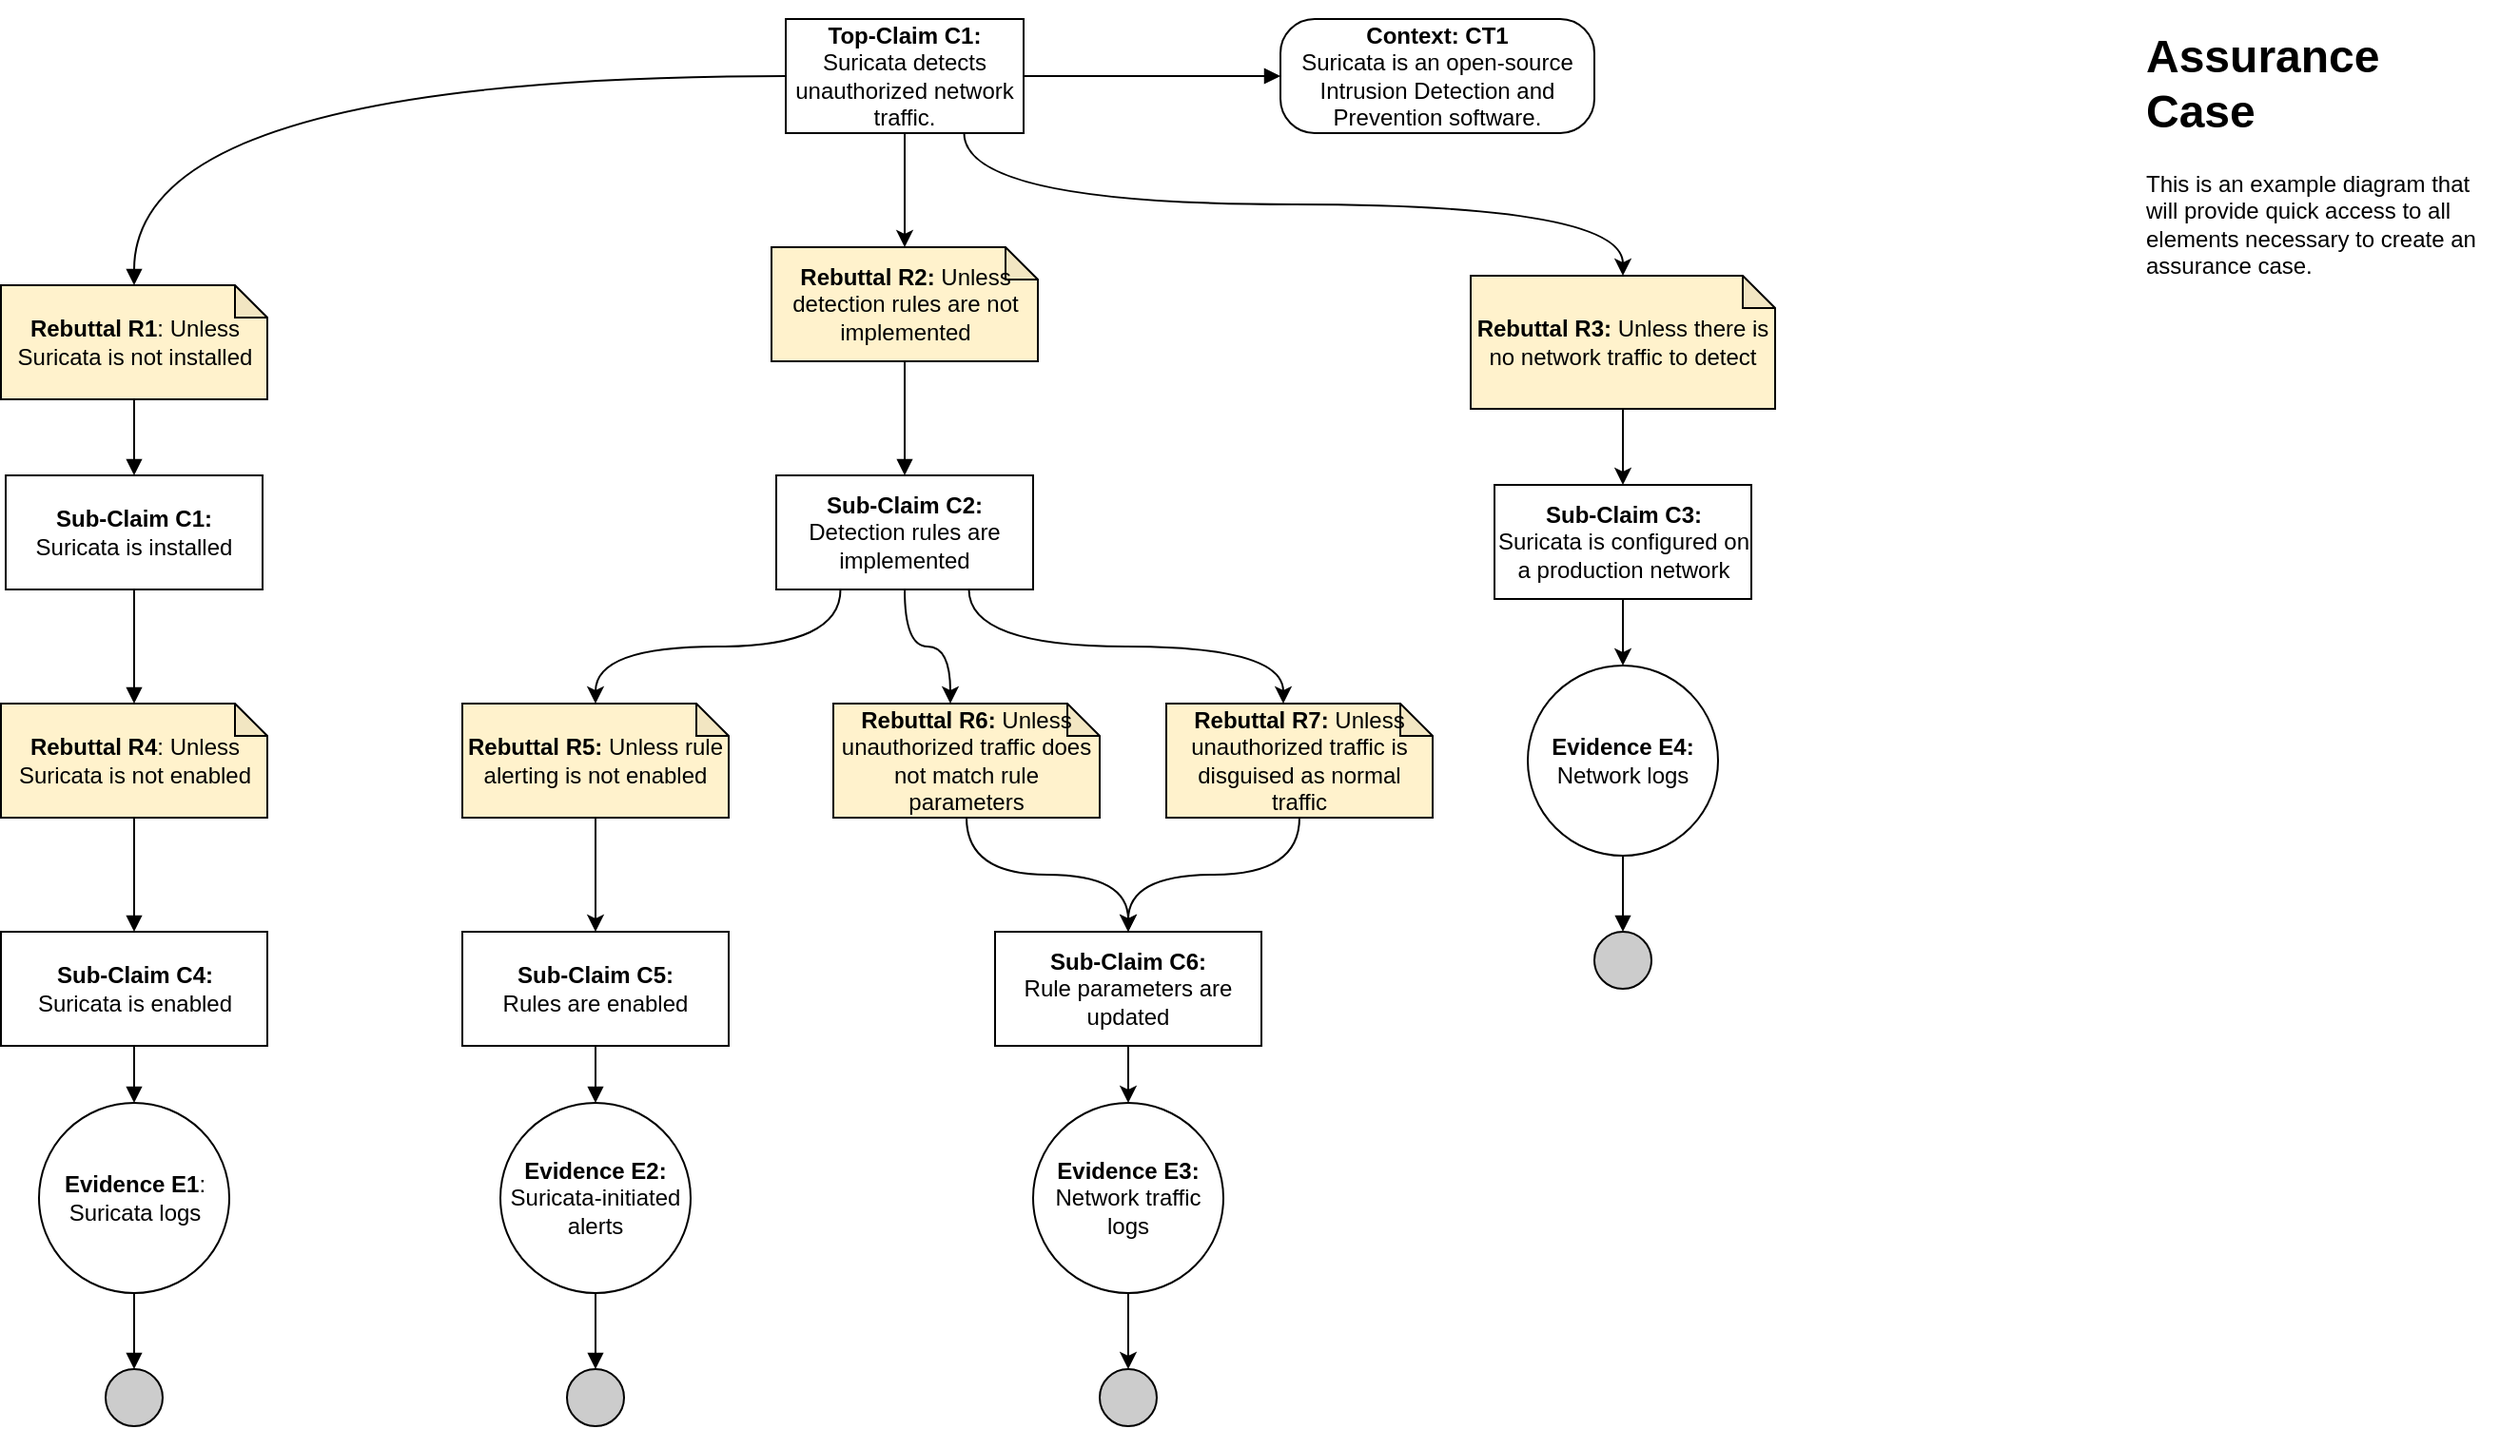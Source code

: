 <mxfile version="24.7.17">
  <diagram id="2RAkf9iS2bYrb-5zrusB" name="Page-1">
    <mxGraphModel dx="1960" dy="868" grid="1" gridSize="10" guides="1" tooltips="1" connect="1" arrows="1" fold="1" page="1" pageScale="1" pageWidth="850" pageHeight="1100" math="0" shadow="0">
      <root>
        <mxCell id="0" />
        <mxCell id="1" parent="0" />
        <mxCell id="EpLoNu7SxfJ4iQwhgqlz-1" value="&lt;h1&gt;Assurance Case&lt;/h1&gt;&lt;p&gt;This is an example diagram that will provide quick access to all elements necessary to create an assurance case.&lt;/p&gt;" style="text;html=1;strokeColor=none;fillColor=none;spacing=5;spacingTop=-20;whiteSpace=wrap;overflow=hidden;rounded=0;" parent="1" vertex="1">
          <mxGeometry x="1290" y="10" width="190" height="150" as="geometry" />
        </mxCell>
        <mxCell id="EpLoNu7SxfJ4iQwhgqlz-4" style="edgeStyle=orthogonalEdgeStyle;rounded=0;orthogonalLoop=1;jettySize=auto;html=1;exitX=1;exitY=0.5;exitDx=0;exitDy=0;entryX=0;entryY=0.5;entryDx=0;entryDy=0;endArrow=block;endFill=1;" parent="1" source="EpLoNu7SxfJ4iQwhgqlz-2" target="EpLoNu7SxfJ4iQwhgqlz-3" edge="1">
          <mxGeometry relative="1" as="geometry" />
        </mxCell>
        <mxCell id="EpLoNu7SxfJ4iQwhgqlz-6" value="" style="edgeStyle=orthogonalEdgeStyle;rounded=0;orthogonalLoop=1;jettySize=auto;html=1;endArrow=block;endFill=1;curved=1;" parent="1" source="EpLoNu7SxfJ4iQwhgqlz-2" target="EpLoNu7SxfJ4iQwhgqlz-5" edge="1">
          <mxGeometry relative="1" as="geometry" />
        </mxCell>
        <mxCell id="iLJ3KfVniBHEaj_rWOB3-5" style="edgeStyle=orthogonalEdgeStyle;rounded=0;orthogonalLoop=1;jettySize=auto;html=1;curved=1;exitX=0.5;exitY=1;exitDx=0;exitDy=0;" edge="1" parent="1" source="EpLoNu7SxfJ4iQwhgqlz-2" target="iLJ3KfVniBHEaj_rWOB3-1">
          <mxGeometry relative="1" as="geometry">
            <mxPoint x="430" y="90" as="sourcePoint" />
          </mxGeometry>
        </mxCell>
        <mxCell id="EpLoNu7SxfJ4iQwhgqlz-2" value="&lt;b&gt;Top-Claim C1:&lt;br&gt;&lt;/b&gt;Suricata detects unauthorized network traffic." style="rounded=0;whiteSpace=wrap;html=1;" parent="1" vertex="1">
          <mxGeometry x="580" y="10" width="125" height="60" as="geometry" />
        </mxCell>
        <mxCell id="EpLoNu7SxfJ4iQwhgqlz-3" value="&lt;b&gt;Context: CT1&lt;/b&gt;&lt;br&gt;Suricata is an open-source Intrusion Detection and Prevention software." style="rounded=1;whiteSpace=wrap;html=1;arcSize=30;" parent="1" vertex="1">
          <mxGeometry x="840" y="10" width="165" height="60" as="geometry" />
        </mxCell>
        <mxCell id="EpLoNu7SxfJ4iQwhgqlz-9" style="edgeStyle=orthogonalEdgeStyle;curved=1;rounded=0;orthogonalLoop=1;jettySize=auto;html=1;endArrow=block;endFill=1;" parent="1" source="EpLoNu7SxfJ4iQwhgqlz-5" target="EpLoNu7SxfJ4iQwhgqlz-8" edge="1">
          <mxGeometry relative="1" as="geometry" />
        </mxCell>
        <mxCell id="EpLoNu7SxfJ4iQwhgqlz-5" value="&lt;b&gt;Rebuttal R1&lt;/b&gt;: Unless Suricata is not installed" style="shape=note;whiteSpace=wrap;html=1;backgroundOutline=1;darkOpacity=0.05;size=17;fillColor=#FFF2CC;" parent="1" vertex="1">
          <mxGeometry x="167.5" y="150" width="140" height="60" as="geometry" />
        </mxCell>
        <mxCell id="EpLoNu7SxfJ4iQwhgqlz-12" style="edgeStyle=orthogonalEdgeStyle;curved=1;rounded=0;orthogonalLoop=1;jettySize=auto;html=1;exitX=0.5;exitY=1;exitDx=0;exitDy=0;entryX=0.5;entryY=0;entryDx=0;entryDy=0;entryPerimeter=0;endArrow=block;endFill=1;" parent="1" source="EpLoNu7SxfJ4iQwhgqlz-8" target="EpLoNu7SxfJ4iQwhgqlz-10" edge="1">
          <mxGeometry relative="1" as="geometry" />
        </mxCell>
        <mxCell id="EpLoNu7SxfJ4iQwhgqlz-8" value="&lt;b&gt;Sub-Claim C1:&lt;br&gt;&lt;/b&gt;Suricata is installed" style="rounded=0;whiteSpace=wrap;html=1;" parent="1" vertex="1">
          <mxGeometry x="170" y="250" width="135" height="60" as="geometry" />
        </mxCell>
        <mxCell id="EpLoNu7SxfJ4iQwhgqlz-16" style="edgeStyle=orthogonalEdgeStyle;curved=1;rounded=0;orthogonalLoop=1;jettySize=auto;html=1;exitX=0.5;exitY=1;exitDx=0;exitDy=0;exitPerimeter=0;entryX=0.5;entryY=0;entryDx=0;entryDy=0;endArrow=block;endFill=1;" parent="1" source="EpLoNu7SxfJ4iQwhgqlz-10" target="EpLoNu7SxfJ4iQwhgqlz-14" edge="1">
          <mxGeometry relative="1" as="geometry" />
        </mxCell>
        <mxCell id="EpLoNu7SxfJ4iQwhgqlz-10" value="&lt;b&gt;Rebuttal R4&lt;/b&gt;: Unless Suricata is not enabled" style="shape=note;whiteSpace=wrap;html=1;backgroundOutline=1;darkOpacity=0.05;size=17;fillColor=#FFF2CC;" parent="1" vertex="1">
          <mxGeometry x="167.5" y="370" width="140" height="60" as="geometry" />
        </mxCell>
        <mxCell id="EpLoNu7SxfJ4iQwhgqlz-20" style="edgeStyle=orthogonalEdgeStyle;curved=1;rounded=0;orthogonalLoop=1;jettySize=auto;html=1;exitX=0.5;exitY=1;exitDx=0;exitDy=0;entryX=0.5;entryY=0;entryDx=0;entryDy=0;endArrow=block;endFill=1;" parent="1" source="EpLoNu7SxfJ4iQwhgqlz-14" target="EpLoNu7SxfJ4iQwhgqlz-18" edge="1">
          <mxGeometry relative="1" as="geometry" />
        </mxCell>
        <mxCell id="EpLoNu7SxfJ4iQwhgqlz-21" style="rounded=0;orthogonalLoop=1;jettySize=auto;html=1;entryX=0.5;entryY=0;entryDx=0;entryDy=0;endArrow=block;endFill=1;exitX=0.5;exitY=1;exitDx=0;exitDy=0;" parent="1" source="iLJ3KfVniBHEaj_rWOB3-24" target="EpLoNu7SxfJ4iQwhgqlz-19" edge="1">
          <mxGeometry relative="1" as="geometry" />
        </mxCell>
        <mxCell id="EpLoNu7SxfJ4iQwhgqlz-14" value="&lt;b&gt;Sub-Claim C4:&lt;br&gt;&lt;/b&gt;Suricata is enabled" style="rounded=0;whiteSpace=wrap;html=1;" parent="1" vertex="1">
          <mxGeometry x="167.5" y="490" width="140" height="60" as="geometry" />
        </mxCell>
        <mxCell id="EpLoNu7SxfJ4iQwhgqlz-23" style="edgeStyle=orthogonalEdgeStyle;curved=1;rounded=0;orthogonalLoop=1;jettySize=auto;html=1;entryX=0.5;entryY=0;entryDx=0;entryDy=0;endArrow=block;endFill=1;" parent="1" source="EpLoNu7SxfJ4iQwhgqlz-18" target="EpLoNu7SxfJ4iQwhgqlz-22" edge="1">
          <mxGeometry relative="1" as="geometry" />
        </mxCell>
        <mxCell id="EpLoNu7SxfJ4iQwhgqlz-18" value="&lt;b&gt;Evidence E1&lt;/b&gt;:&lt;br&gt;Suricata logs" style="ellipse;whiteSpace=wrap;html=1;aspect=fixed;fillColor=#ffffff;rounded=0;" parent="1" vertex="1">
          <mxGeometry x="187.5" y="580" width="100" height="100" as="geometry" />
        </mxCell>
        <mxCell id="EpLoNu7SxfJ4iQwhgqlz-25" style="edgeStyle=orthogonalEdgeStyle;curved=1;rounded=0;orthogonalLoop=1;jettySize=auto;html=1;entryX=0.5;entryY=0;entryDx=0;entryDy=0;endArrow=block;endFill=1;" parent="1" source="EpLoNu7SxfJ4iQwhgqlz-19" target="EpLoNu7SxfJ4iQwhgqlz-24" edge="1">
          <mxGeometry relative="1" as="geometry" />
        </mxCell>
        <mxCell id="EpLoNu7SxfJ4iQwhgqlz-19" value="&lt;b&gt;Evidence E2:&lt;/b&gt;&lt;br&gt;Suricata-initiated alerts" style="ellipse;whiteSpace=wrap;html=1;aspect=fixed;fillColor=#ffffff;rounded=0;" parent="1" vertex="1">
          <mxGeometry x="430" y="580" width="100" height="100" as="geometry" />
        </mxCell>
        <mxCell id="EpLoNu7SxfJ4iQwhgqlz-22" value="" style="ellipse;whiteSpace=wrap;html=1;aspect=fixed;fillColor=#CCCCCC;" parent="1" vertex="1">
          <mxGeometry x="222.5" y="720" width="30" height="30" as="geometry" />
        </mxCell>
        <mxCell id="EpLoNu7SxfJ4iQwhgqlz-24" value="" style="ellipse;whiteSpace=wrap;html=1;aspect=fixed;fillColor=#CCCCCC;" parent="1" vertex="1">
          <mxGeometry x="465" y="720" width="30" height="30" as="geometry" />
        </mxCell>
        <mxCell id="iLJ3KfVniBHEaj_rWOB3-1" value="&lt;b&gt;Rebuttal R2:&lt;/b&gt; Unless detection rules are not implemented" style="shape=note;whiteSpace=wrap;html=1;backgroundOutline=1;darkOpacity=0.05;size=17;fillColor=#FFF2CC;" vertex="1" parent="1">
          <mxGeometry x="572.5" y="130" width="140" height="60" as="geometry" />
        </mxCell>
        <mxCell id="iLJ3KfVniBHEaj_rWOB3-6" value="&lt;b&gt;Sub-Claim C2:&lt;br&gt;&lt;/b&gt;Detection rules are implemented" style="rounded=0;whiteSpace=wrap;html=1;" vertex="1" parent="1">
          <mxGeometry x="575" y="250" width="135" height="60" as="geometry" />
        </mxCell>
        <mxCell id="iLJ3KfVniBHEaj_rWOB3-8" style="edgeStyle=orthogonalEdgeStyle;curved=1;rounded=0;orthogonalLoop=1;jettySize=auto;html=1;entryX=0.5;entryY=0;entryDx=0;entryDy=0;endArrow=block;endFill=1;" edge="1" parent="1" source="iLJ3KfVniBHEaj_rWOB3-1" target="iLJ3KfVniBHEaj_rWOB3-6">
          <mxGeometry relative="1" as="geometry">
            <mxPoint x="486.47" y="205" as="sourcePoint" />
            <mxPoint x="532.97" y="245" as="targetPoint" />
          </mxGeometry>
        </mxCell>
        <mxCell id="iLJ3KfVniBHEaj_rWOB3-26" style="edgeStyle=orthogonalEdgeStyle;rounded=0;orthogonalLoop=1;jettySize=auto;html=1;exitX=0.5;exitY=1;exitDx=0;exitDy=0;exitPerimeter=0;entryX=0.5;entryY=0;entryDx=0;entryDy=0;" edge="1" parent="1" source="iLJ3KfVniBHEaj_rWOB3-10" target="iLJ3KfVniBHEaj_rWOB3-24">
          <mxGeometry relative="1" as="geometry" />
        </mxCell>
        <mxCell id="iLJ3KfVniBHEaj_rWOB3-10" value="&lt;b&gt;Rebuttal R5:&lt;/b&gt; Unless rule alerting is not enabled" style="shape=note;whiteSpace=wrap;html=1;backgroundOutline=1;darkOpacity=0.05;size=17;fillColor=#FFF2CC;" vertex="1" parent="1">
          <mxGeometry x="410" y="370" width="140" height="60" as="geometry" />
        </mxCell>
        <mxCell id="iLJ3KfVniBHEaj_rWOB3-11" style="edgeStyle=orthogonalEdgeStyle;rounded=0;orthogonalLoop=1;jettySize=auto;html=1;exitX=0.25;exitY=1;exitDx=0;exitDy=0;entryX=0.5;entryY=0;entryDx=0;entryDy=0;entryPerimeter=0;curved=1;" edge="1" parent="1" source="iLJ3KfVniBHEaj_rWOB3-6" target="iLJ3KfVniBHEaj_rWOB3-10">
          <mxGeometry relative="1" as="geometry" />
        </mxCell>
        <mxCell id="iLJ3KfVniBHEaj_rWOB3-31" style="edgeStyle=orthogonalEdgeStyle;rounded=0;orthogonalLoop=1;jettySize=auto;html=1;exitX=0.5;exitY=1;exitDx=0;exitDy=0;exitPerimeter=0;entryX=0.5;entryY=0;entryDx=0;entryDy=0;" edge="1" parent="1" source="iLJ3KfVniBHEaj_rWOB3-13" target="iLJ3KfVniBHEaj_rWOB3-20">
          <mxGeometry relative="1" as="geometry" />
        </mxCell>
        <mxCell id="iLJ3KfVniBHEaj_rWOB3-13" value="&lt;b&gt;Rebuttal R3:&lt;/b&gt; Unless there is no network traffic to detect" style="shape=note;whiteSpace=wrap;html=1;backgroundOutline=1;darkOpacity=0.05;size=17;fillColor=#FFF2CC;" vertex="1" parent="1">
          <mxGeometry x="940" y="145" width="160" height="70" as="geometry" />
        </mxCell>
        <mxCell id="iLJ3KfVniBHEaj_rWOB3-44" style="edgeStyle=orthogonalEdgeStyle;rounded=0;orthogonalLoop=1;jettySize=auto;html=1;exitX=0.5;exitY=1;exitDx=0;exitDy=0;exitPerimeter=0;curved=1;" edge="1" parent="1" source="iLJ3KfVniBHEaj_rWOB3-14" target="iLJ3KfVniBHEaj_rWOB3-43">
          <mxGeometry relative="1" as="geometry" />
        </mxCell>
        <mxCell id="iLJ3KfVniBHEaj_rWOB3-14" value="&lt;b&gt;Rebuttal R6: &lt;/b&gt;Unless unauthorized traffic does not match rule parameters" style="shape=note;whiteSpace=wrap;html=1;backgroundOutline=1;darkOpacity=0.05;size=17;fillColor=#FFF2CC;" vertex="1" parent="1">
          <mxGeometry x="605" y="370" width="140" height="60" as="geometry" />
        </mxCell>
        <mxCell id="iLJ3KfVniBHEaj_rWOB3-15" style="edgeStyle=orthogonalEdgeStyle;rounded=0;orthogonalLoop=1;jettySize=auto;html=1;exitX=0.5;exitY=1;exitDx=0;exitDy=0;entryX=0;entryY=0;entryDx=61.5;entryDy=0;entryPerimeter=0;curved=1;" edge="1" parent="1" source="iLJ3KfVniBHEaj_rWOB3-6" target="iLJ3KfVniBHEaj_rWOB3-14">
          <mxGeometry relative="1" as="geometry" />
        </mxCell>
        <mxCell id="iLJ3KfVniBHEaj_rWOB3-42" style="edgeStyle=orthogonalEdgeStyle;rounded=0;orthogonalLoop=1;jettySize=auto;html=1;exitX=0.5;exitY=1;exitDx=0;exitDy=0;entryX=0.5;entryY=0;entryDx=0;entryDy=0;" edge="1" parent="1" source="iLJ3KfVniBHEaj_rWOB3-20" target="iLJ3KfVniBHEaj_rWOB3-39">
          <mxGeometry relative="1" as="geometry" />
        </mxCell>
        <mxCell id="iLJ3KfVniBHEaj_rWOB3-20" value="&lt;b&gt;Sub-Claim C3:&lt;br&gt;&lt;/b&gt;Suricata is configured on a production network" style="rounded=0;whiteSpace=wrap;html=1;" vertex="1" parent="1">
          <mxGeometry x="952.5" y="255" width="135" height="60" as="geometry" />
        </mxCell>
        <mxCell id="iLJ3KfVniBHEaj_rWOB3-24" value="&lt;b&gt;Sub-Claim C5:&lt;br&gt;&lt;/b&gt;Rules are enabled" style="rounded=0;whiteSpace=wrap;html=1;" vertex="1" parent="1">
          <mxGeometry x="410" y="490" width="140" height="60" as="geometry" />
        </mxCell>
        <mxCell id="iLJ3KfVniBHEaj_rWOB3-30" style="edgeStyle=orthogonalEdgeStyle;rounded=0;orthogonalLoop=1;jettySize=auto;html=1;exitX=0.75;exitY=1;exitDx=0;exitDy=0;entryX=0.5;entryY=0;entryDx=0;entryDy=0;entryPerimeter=0;curved=1;" edge="1" parent="1" source="EpLoNu7SxfJ4iQwhgqlz-2" target="iLJ3KfVniBHEaj_rWOB3-13">
          <mxGeometry relative="1" as="geometry" />
        </mxCell>
        <mxCell id="iLJ3KfVniBHEaj_rWOB3-38" style="edgeStyle=orthogonalEdgeStyle;curved=1;rounded=0;orthogonalLoop=1;jettySize=auto;html=1;entryX=0.5;entryY=0;entryDx=0;entryDy=0;endArrow=block;endFill=1;" edge="1" parent="1" source="iLJ3KfVniBHEaj_rWOB3-39" target="iLJ3KfVniBHEaj_rWOB3-40">
          <mxGeometry relative="1" as="geometry" />
        </mxCell>
        <mxCell id="iLJ3KfVniBHEaj_rWOB3-39" value="&lt;b&gt;Evidence E4:&lt;/b&gt;&lt;br&gt;Network logs" style="ellipse;whiteSpace=wrap;html=1;aspect=fixed;fillColor=#ffffff;rounded=0;" vertex="1" parent="1">
          <mxGeometry x="970" y="350" width="100" height="100" as="geometry" />
        </mxCell>
        <mxCell id="iLJ3KfVniBHEaj_rWOB3-40" value="" style="ellipse;whiteSpace=wrap;html=1;aspect=fixed;fillColor=#CCCCCC;" vertex="1" parent="1">
          <mxGeometry x="1005" y="490" width="30" height="30" as="geometry" />
        </mxCell>
        <mxCell id="iLJ3KfVniBHEaj_rWOB3-47" style="edgeStyle=orthogonalEdgeStyle;rounded=0;orthogonalLoop=1;jettySize=auto;html=1;exitX=0.5;exitY=1;exitDx=0;exitDy=0;entryX=0.5;entryY=0;entryDx=0;entryDy=0;" edge="1" parent="1" source="iLJ3KfVniBHEaj_rWOB3-43" target="iLJ3KfVniBHEaj_rWOB3-46">
          <mxGeometry relative="1" as="geometry" />
        </mxCell>
        <mxCell id="iLJ3KfVniBHEaj_rWOB3-43" value="&lt;b&gt;Sub-Claim C6:&lt;br&gt;&lt;/b&gt;Rule parameters are updated" style="rounded=0;whiteSpace=wrap;html=1;" vertex="1" parent="1">
          <mxGeometry x="690" y="490" width="140" height="60" as="geometry" />
        </mxCell>
        <mxCell id="iLJ3KfVniBHEaj_rWOB3-49" style="edgeStyle=orthogonalEdgeStyle;rounded=0;orthogonalLoop=1;jettySize=auto;html=1;exitX=0.5;exitY=1;exitDx=0;exitDy=0;entryX=0.5;entryY=0;entryDx=0;entryDy=0;" edge="1" parent="1" source="iLJ3KfVniBHEaj_rWOB3-46" target="iLJ3KfVniBHEaj_rWOB3-48">
          <mxGeometry relative="1" as="geometry" />
        </mxCell>
        <mxCell id="iLJ3KfVniBHEaj_rWOB3-46" value="&lt;b&gt;Evidence E3:&lt;/b&gt;&lt;br&gt;Network traffic logs" style="ellipse;whiteSpace=wrap;html=1;aspect=fixed;fillColor=#ffffff;rounded=0;" vertex="1" parent="1">
          <mxGeometry x="710" y="580" width="100" height="100" as="geometry" />
        </mxCell>
        <mxCell id="iLJ3KfVniBHEaj_rWOB3-48" value="" style="ellipse;whiteSpace=wrap;html=1;aspect=fixed;fillColor=#CCCCCC;" vertex="1" parent="1">
          <mxGeometry x="745" y="720" width="30" height="30" as="geometry" />
        </mxCell>
        <mxCell id="iLJ3KfVniBHEaj_rWOB3-54" style="edgeStyle=orthogonalEdgeStyle;rounded=0;orthogonalLoop=1;jettySize=auto;html=1;exitX=0.5;exitY=1;exitDx=0;exitDy=0;exitPerimeter=0;entryX=0.5;entryY=0;entryDx=0;entryDy=0;curved=1;" edge="1" parent="1" source="iLJ3KfVniBHEaj_rWOB3-50" target="iLJ3KfVniBHEaj_rWOB3-43">
          <mxGeometry relative="1" as="geometry" />
        </mxCell>
        <mxCell id="iLJ3KfVniBHEaj_rWOB3-50" value="&lt;b&gt;Rebuttal R7: &lt;/b&gt;Unless unauthorized traffic is disguised as normal traffic" style="shape=note;whiteSpace=wrap;html=1;backgroundOutline=1;darkOpacity=0.05;size=17;fillColor=#FFF2CC;" vertex="1" parent="1">
          <mxGeometry x="780" y="370" width="140" height="60" as="geometry" />
        </mxCell>
        <mxCell id="iLJ3KfVniBHEaj_rWOB3-51" style="edgeStyle=orthogonalEdgeStyle;rounded=0;orthogonalLoop=1;jettySize=auto;html=1;exitX=0.75;exitY=1;exitDx=0;exitDy=0;entryX=0;entryY=0;entryDx=61.5;entryDy=0;entryPerimeter=0;curved=1;" edge="1" parent="1" source="iLJ3KfVniBHEaj_rWOB3-6" target="iLJ3KfVniBHEaj_rWOB3-50">
          <mxGeometry relative="1" as="geometry" />
        </mxCell>
      </root>
    </mxGraphModel>
  </diagram>
</mxfile>
